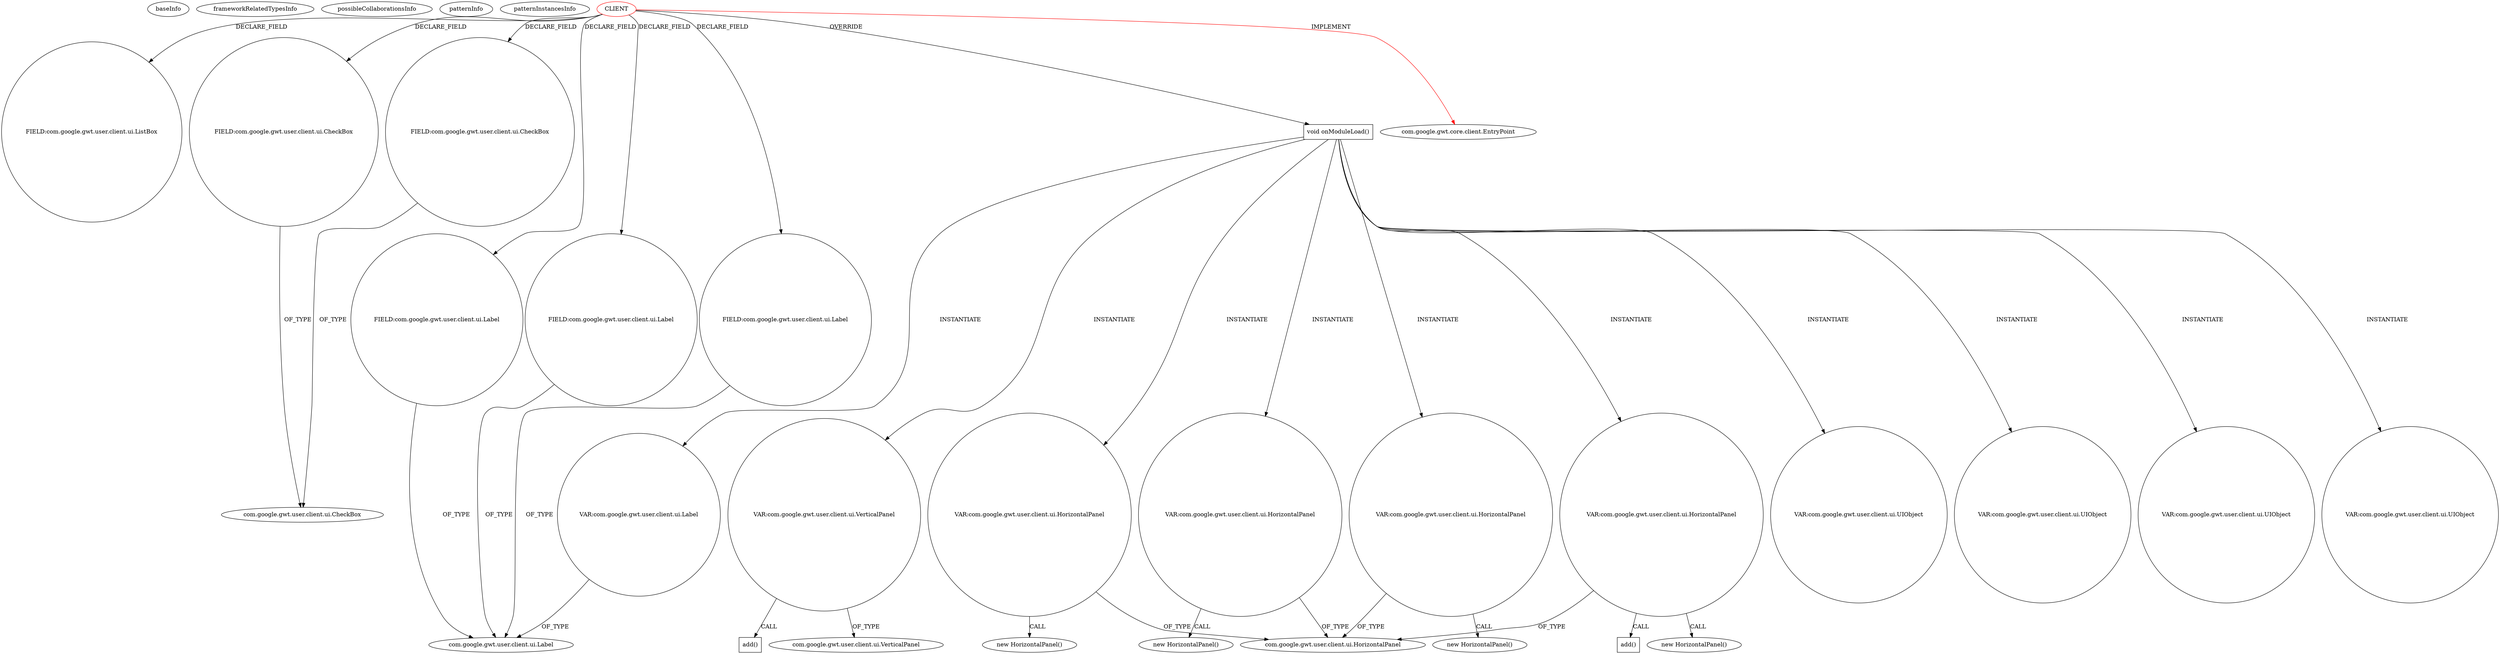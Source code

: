 digraph {
baseInfo[graphId=527,category="pattern",isAnonymous=false,possibleRelation=false]
frameworkRelatedTypesInfo[0="com.google.gwt.core.client.EntryPoint"]
possibleCollaborationsInfo[]
patternInfo[frequency=2.0,patternRootClient=0]
patternInstancesInfo[0="akjava-WebTestMaker~/akjava-WebTestMaker/WebTestMaker-master/src/com/akjava/gwt/webtestmaker/client/WebTestMaker.java~WebTestMaker~655",1="Tok-Erwin~/Tok-Erwin/Erwin-master/src/main/java/erwin/client/Erwin.java~Erwin~388"]
4[label="FIELD:com.google.gwt.user.client.ui.ListBox",vertexType="FIELD_DECLARATION",isFrameworkType=false,shape=circle]
0[label="CLIENT",vertexType="ROOT_CLIENT_CLASS_DECLARATION",isFrameworkType=false,color=red]
40[label="FIELD:com.google.gwt.user.client.ui.CheckBox",vertexType="FIELD_DECLARATION",isFrameworkType=false,shape=circle]
30[label="FIELD:com.google.gwt.user.client.ui.Label",vertexType="FIELD_DECLARATION",isFrameworkType=false,shape=circle]
42[label="FIELD:com.google.gwt.user.client.ui.CheckBox",vertexType="FIELD_DECLARATION",isFrameworkType=false,shape=circle]
24[label="FIELD:com.google.gwt.user.client.ui.Label",vertexType="FIELD_DECLARATION",isFrameworkType=false,shape=circle]
34[label="FIELD:com.google.gwt.user.client.ui.Label",vertexType="FIELD_DECLARATION",isFrameworkType=false,shape=circle]
1[label="com.google.gwt.core.client.EntryPoint",vertexType="FRAMEWORK_INTERFACE_TYPE",isFrameworkType=false]
44[label="void onModuleLoad()",vertexType="OVERRIDING_METHOD_DECLARATION",isFrameworkType=false,shape=box]
52[label="VAR:com.google.gwt.user.client.ui.UIObject",vertexType="VARIABLE_EXPRESION",isFrameworkType=false,shape=circle]
61[label="VAR:com.google.gwt.user.client.ui.UIObject",vertexType="VARIABLE_EXPRESION",isFrameworkType=false,shape=circle]
154[label="VAR:com.google.gwt.user.client.ui.UIObject",vertexType="VARIABLE_EXPRESION",isFrameworkType=false,shape=circle]
166[label="VAR:com.google.gwt.user.client.ui.UIObject",vertexType="VARIABLE_EXPRESION",isFrameworkType=false,shape=circle]
19[label="com.google.gwt.user.client.ui.Label",vertexType="FRAMEWORK_CLASS_TYPE",isFrameworkType=false]
41[label="com.google.gwt.user.client.ui.CheckBox",vertexType="FRAMEWORK_CLASS_TYPE",isFrameworkType=false]
186[label="VAR:com.google.gwt.user.client.ui.VerticalPanel",vertexType="VARIABLE_EXPRESION",isFrameworkType=false,shape=circle]
66[label="VAR:com.google.gwt.user.client.ui.Label",vertexType="VARIABLE_EXPRESION",isFrameworkType=false,shape=circle]
27[label="com.google.gwt.user.client.ui.VerticalPanel",vertexType="FRAMEWORK_CLASS_TYPE",isFrameworkType=false]
152[label="VAR:com.google.gwt.user.client.ui.HorizontalPanel",vertexType="VARIABLE_EXPRESION",isFrameworkType=false,shape=circle]
143[label="com.google.gwt.user.client.ui.HorizontalPanel",vertexType="FRAMEWORK_CLASS_TYPE",isFrameworkType=false]
151[label="new HorizontalPanel()",vertexType="CONSTRUCTOR_CALL",isFrameworkType=false]
142[label="VAR:com.google.gwt.user.client.ui.HorizontalPanel",vertexType="VARIABLE_EXPRESION",isFrameworkType=false,shape=circle]
141[label="new HorizontalPanel()",vertexType="CONSTRUCTOR_CALL",isFrameworkType=false]
164[label="VAR:com.google.gwt.user.client.ui.HorizontalPanel",vertexType="VARIABLE_EXPRESION",isFrameworkType=false,shape=circle]
163[label="new HorizontalPanel()",vertexType="CONSTRUCTOR_CALL",isFrameworkType=false]
176[label="VAR:com.google.gwt.user.client.ui.HorizontalPanel",vertexType="VARIABLE_EXPRESION",isFrameworkType=false,shape=circle]
175[label="new HorizontalPanel()",vertexType="CONSTRUCTOR_CALL",isFrameworkType=false]
170[label="add()",vertexType="INSIDE_CALL",isFrameworkType=false,shape=box]
190[label="add()",vertexType="INSIDE_CALL",isFrameworkType=false,shape=box]
44->52[label="INSTANTIATE"]
44->176[label="INSTANTIATE"]
44->186[label="INSTANTIATE"]
34->19[label="OF_TYPE"]
142->143[label="OF_TYPE"]
164->143[label="OF_TYPE"]
44->142[label="INSTANTIATE"]
186->27[label="OF_TYPE"]
44->66[label="INSTANTIATE"]
0->34[label="DECLARE_FIELD"]
44->164[label="INSTANTIATE"]
152->143[label="OF_TYPE"]
66->19[label="OF_TYPE"]
0->24[label="DECLARE_FIELD"]
44->152[label="INSTANTIATE"]
176->175[label="CALL"]
40->41[label="OF_TYPE"]
0->30[label="DECLARE_FIELD"]
142->141[label="CALL"]
186->190[label="CALL"]
44->61[label="INSTANTIATE"]
0->1[label="IMPLEMENT",color=red]
0->44[label="OVERRIDE"]
0->42[label="DECLARE_FIELD"]
164->163[label="CALL"]
30->19[label="OF_TYPE"]
176->143[label="OF_TYPE"]
164->170[label="CALL"]
44->154[label="INSTANTIATE"]
0->40[label="DECLARE_FIELD"]
24->19[label="OF_TYPE"]
44->166[label="INSTANTIATE"]
0->4[label="DECLARE_FIELD"]
42->41[label="OF_TYPE"]
152->151[label="CALL"]
}
